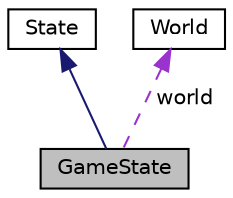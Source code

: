 digraph "GameState"
{
  edge [fontname="Helvetica",fontsize="10",labelfontname="Helvetica",labelfontsize="10"];
  node [fontname="Helvetica",fontsize="10",shape=record];
  Node1 [label="GameState",height=0.2,width=0.4,color="black", fillcolor="grey75", style="filled" fontcolor="black"];
  Node2 -> Node1 [dir="back",color="midnightblue",fontsize="10",style="solid"];
  Node2 [label="State",height=0.2,width=0.4,color="black", fillcolor="white", style="filled",URL="$classState.html",tooltip="Base class for program states. "];
  Node3 -> Node1 [dir="back",color="darkorchid3",fontsize="10",style="dashed",label=" world" ];
  Node3 [label="World",height=0.2,width=0.4,color="black", fillcolor="white", style="filled",URL="$classWorld.html"];
}
